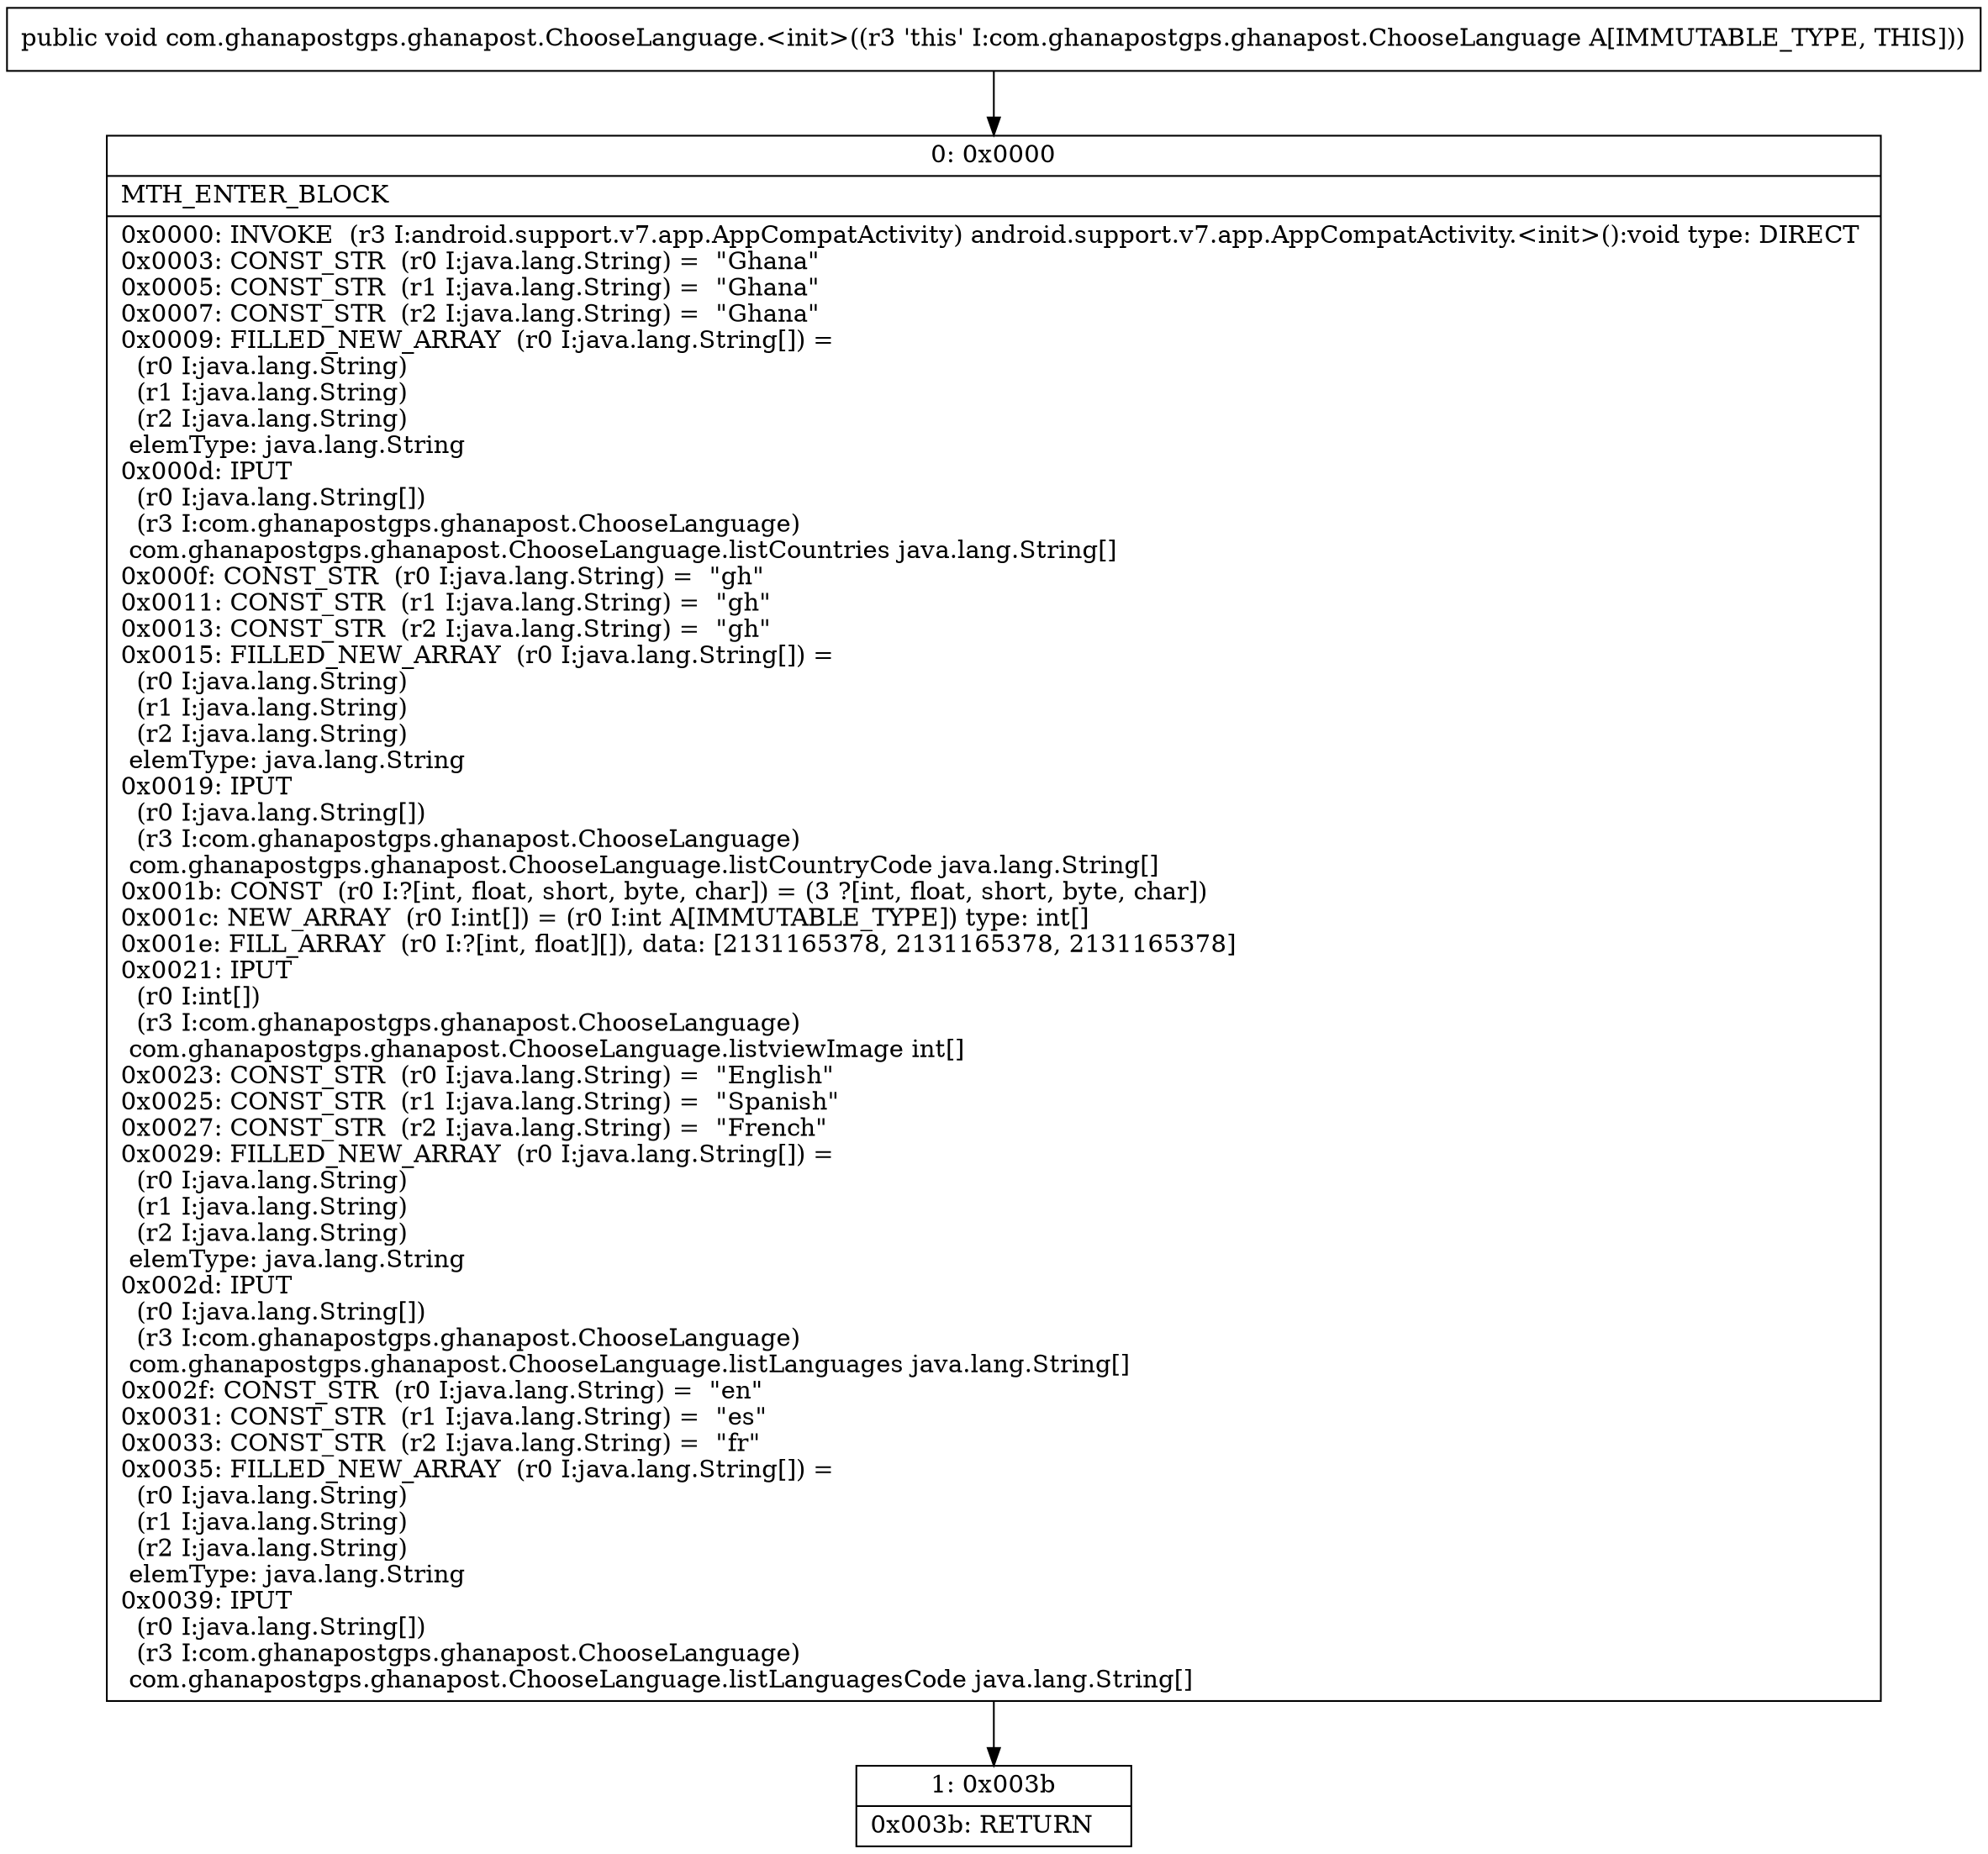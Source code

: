 digraph "CFG forcom.ghanapostgps.ghanapost.ChooseLanguage.\<init\>()V" {
Node_0 [shape=record,label="{0\:\ 0x0000|MTH_ENTER_BLOCK\l|0x0000: INVOKE  (r3 I:android.support.v7.app.AppCompatActivity) android.support.v7.app.AppCompatActivity.\<init\>():void type: DIRECT \l0x0003: CONST_STR  (r0 I:java.lang.String) =  \"Ghana\" \l0x0005: CONST_STR  (r1 I:java.lang.String) =  \"Ghana\" \l0x0007: CONST_STR  (r2 I:java.lang.String) =  \"Ghana\" \l0x0009: FILLED_NEW_ARRAY  (r0 I:java.lang.String[]) = \l  (r0 I:java.lang.String)\l  (r1 I:java.lang.String)\l  (r2 I:java.lang.String)\l elemType: java.lang.String \l0x000d: IPUT  \l  (r0 I:java.lang.String[])\l  (r3 I:com.ghanapostgps.ghanapost.ChooseLanguage)\l com.ghanapostgps.ghanapost.ChooseLanguage.listCountries java.lang.String[] \l0x000f: CONST_STR  (r0 I:java.lang.String) =  \"gh\" \l0x0011: CONST_STR  (r1 I:java.lang.String) =  \"gh\" \l0x0013: CONST_STR  (r2 I:java.lang.String) =  \"gh\" \l0x0015: FILLED_NEW_ARRAY  (r0 I:java.lang.String[]) = \l  (r0 I:java.lang.String)\l  (r1 I:java.lang.String)\l  (r2 I:java.lang.String)\l elemType: java.lang.String \l0x0019: IPUT  \l  (r0 I:java.lang.String[])\l  (r3 I:com.ghanapostgps.ghanapost.ChooseLanguage)\l com.ghanapostgps.ghanapost.ChooseLanguage.listCountryCode java.lang.String[] \l0x001b: CONST  (r0 I:?[int, float, short, byte, char]) = (3 ?[int, float, short, byte, char]) \l0x001c: NEW_ARRAY  (r0 I:int[]) = (r0 I:int A[IMMUTABLE_TYPE]) type: int[] \l0x001e: FILL_ARRAY  (r0 I:?[int, float][]), data: [2131165378, 2131165378, 2131165378] \l0x0021: IPUT  \l  (r0 I:int[])\l  (r3 I:com.ghanapostgps.ghanapost.ChooseLanguage)\l com.ghanapostgps.ghanapost.ChooseLanguage.listviewImage int[] \l0x0023: CONST_STR  (r0 I:java.lang.String) =  \"English\" \l0x0025: CONST_STR  (r1 I:java.lang.String) =  \"Spanish\" \l0x0027: CONST_STR  (r2 I:java.lang.String) =  \"French\" \l0x0029: FILLED_NEW_ARRAY  (r0 I:java.lang.String[]) = \l  (r0 I:java.lang.String)\l  (r1 I:java.lang.String)\l  (r2 I:java.lang.String)\l elemType: java.lang.String \l0x002d: IPUT  \l  (r0 I:java.lang.String[])\l  (r3 I:com.ghanapostgps.ghanapost.ChooseLanguage)\l com.ghanapostgps.ghanapost.ChooseLanguage.listLanguages java.lang.String[] \l0x002f: CONST_STR  (r0 I:java.lang.String) =  \"en\" \l0x0031: CONST_STR  (r1 I:java.lang.String) =  \"es\" \l0x0033: CONST_STR  (r2 I:java.lang.String) =  \"fr\" \l0x0035: FILLED_NEW_ARRAY  (r0 I:java.lang.String[]) = \l  (r0 I:java.lang.String)\l  (r1 I:java.lang.String)\l  (r2 I:java.lang.String)\l elemType: java.lang.String \l0x0039: IPUT  \l  (r0 I:java.lang.String[])\l  (r3 I:com.ghanapostgps.ghanapost.ChooseLanguage)\l com.ghanapostgps.ghanapost.ChooseLanguage.listLanguagesCode java.lang.String[] \l}"];
Node_1 [shape=record,label="{1\:\ 0x003b|0x003b: RETURN   \l}"];
MethodNode[shape=record,label="{public void com.ghanapostgps.ghanapost.ChooseLanguage.\<init\>((r3 'this' I:com.ghanapostgps.ghanapost.ChooseLanguage A[IMMUTABLE_TYPE, THIS])) }"];
MethodNode -> Node_0;
Node_0 -> Node_1;
}

